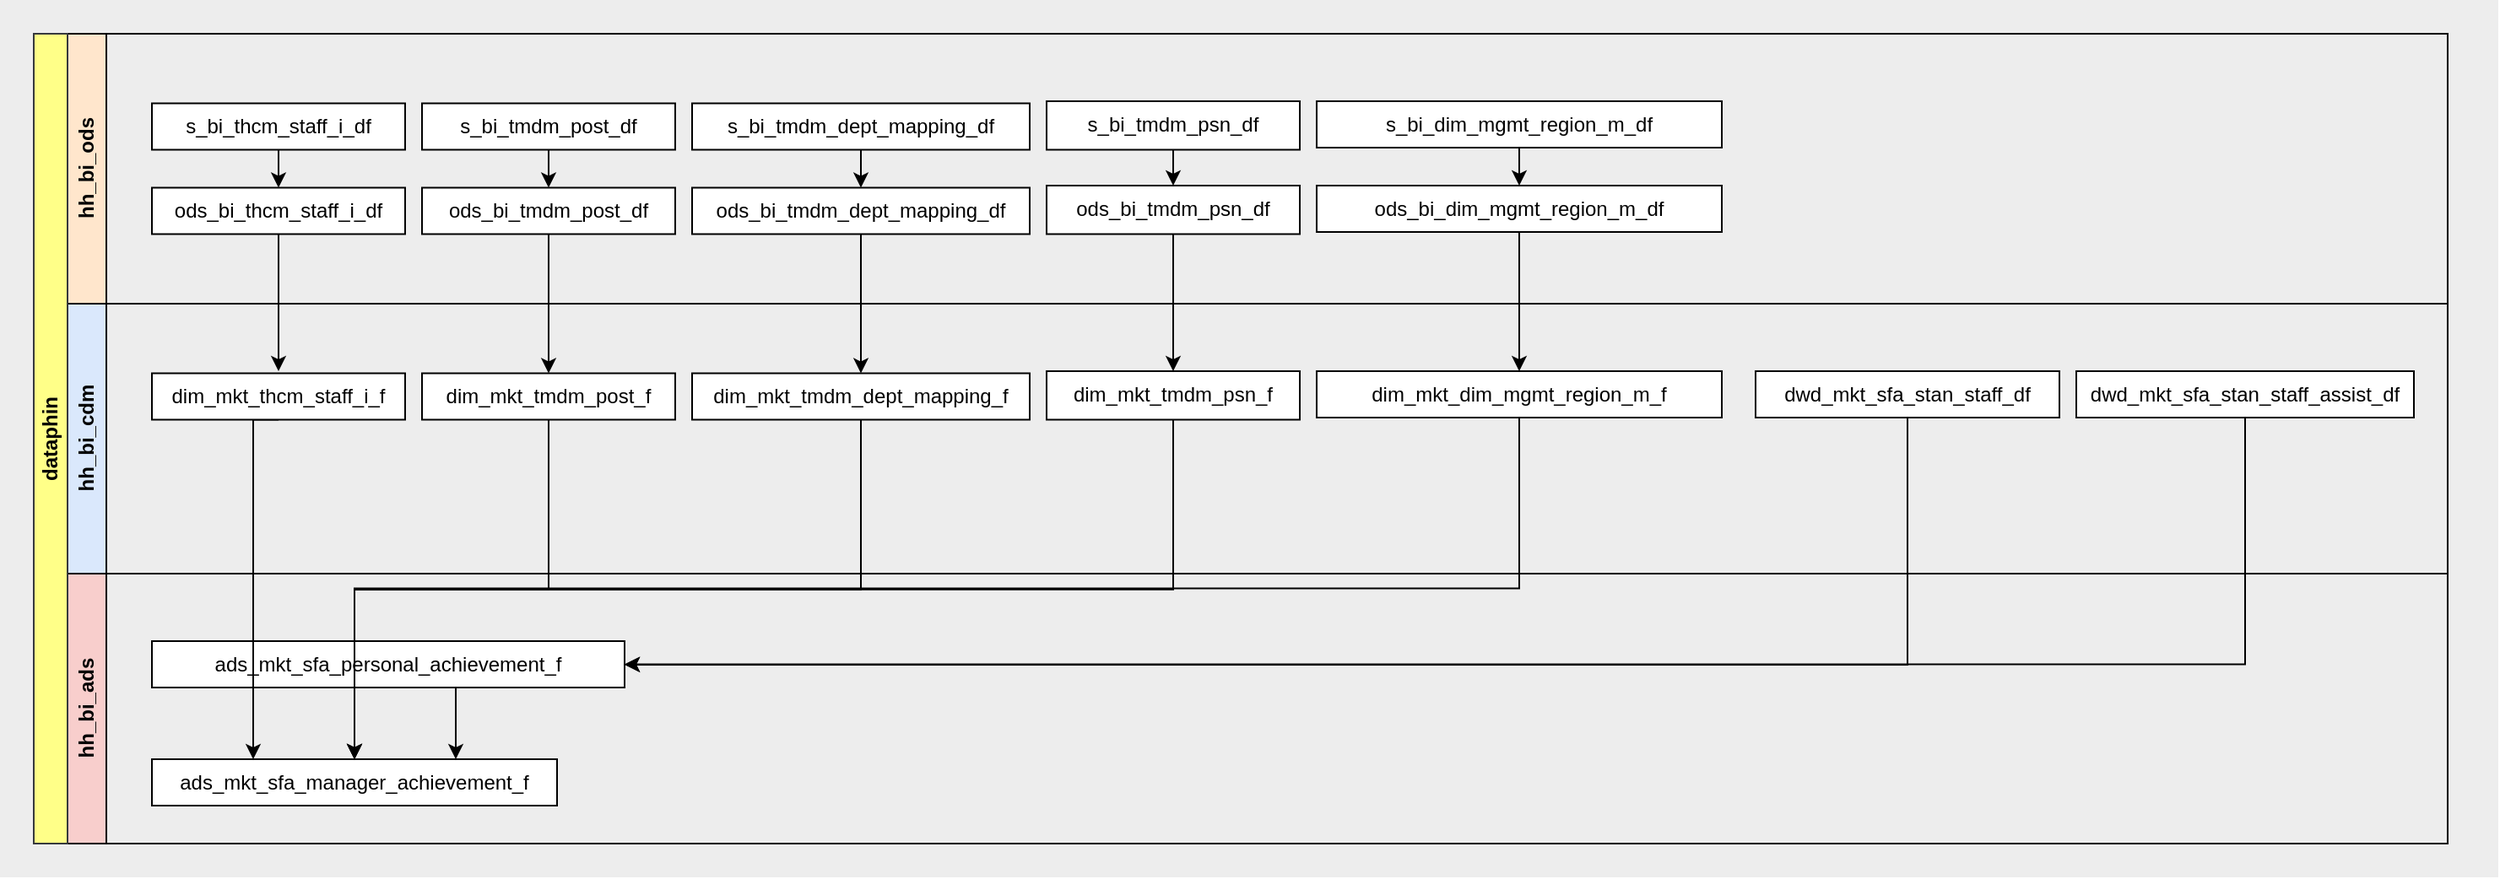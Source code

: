 <mxfile version="21.6.2" type="github">
  <diagram name="第 1 页" id="p2k5X2d5aFqdaaYhPEqi">
    <mxGraphModel dx="1134" dy="566" grid="1" gridSize="10" guides="1" tooltips="1" connect="1" arrows="1" fold="1" page="1" pageScale="1" pageWidth="827" pageHeight="1169" math="0" shadow="0">
      <root>
        <mxCell id="0" />
        <mxCell id="1" parent="0" />
        <mxCell id="SWsXJmOZ7wIr2kyGPUlN-67" value="" style="rounded=0;whiteSpace=wrap;html=1;strokeColor=none;fillColor=#EDEDED;" vertex="1" parent="1">
          <mxGeometry x="50" y="60" width="1480" height="520" as="geometry" />
        </mxCell>
        <mxCell id="SWsXJmOZ7wIr2kyGPUlN-3" value="hh_bi_ods" style="swimlane;horizontal=0;whiteSpace=wrap;html=1;fillColor=#ffe6cc;strokeColor=#000000;swimlaneLine=1;swimlaneHead=1;expand=1;collapsible=0;" vertex="1" parent="1">
          <mxGeometry x="90" y="80" width="1410" height="160" as="geometry" />
        </mxCell>
        <mxCell id="SWsXJmOZ7wIr2kyGPUlN-37" style="edgeStyle=orthogonalEdgeStyle;rounded=0;orthogonalLoop=1;jettySize=auto;html=1;exitX=0.5;exitY=1;exitDx=0;exitDy=0;" edge="1" parent="SWsXJmOZ7wIr2kyGPUlN-3" source="SWsXJmOZ7wIr2kyGPUlN-4">
          <mxGeometry relative="1" as="geometry">
            <mxPoint x="125" y="200" as="targetPoint" />
          </mxGeometry>
        </mxCell>
        <mxCell id="SWsXJmOZ7wIr2kyGPUlN-4" value="ods_bi_thcm_staff_i_df" style="rounded=0;whiteSpace=wrap;html=1;align=center;" vertex="1" parent="SWsXJmOZ7wIr2kyGPUlN-3">
          <mxGeometry x="50" y="91.25" width="150" height="27.5" as="geometry" />
        </mxCell>
        <mxCell id="SWsXJmOZ7wIr2kyGPUlN-5" value="ods_bi_tmdm_post_df" style="rounded=0;whiteSpace=wrap;html=1;align=center;" vertex="1" parent="SWsXJmOZ7wIr2kyGPUlN-3">
          <mxGeometry x="210" y="91.25" width="150" height="27.5" as="geometry" />
        </mxCell>
        <mxCell id="SWsXJmOZ7wIr2kyGPUlN-7" value="ods_bi_tmdm_dept_mapping_df" style="rounded=0;whiteSpace=wrap;html=1;align=center;" vertex="1" parent="SWsXJmOZ7wIr2kyGPUlN-3">
          <mxGeometry x="370" y="91.25" width="200" height="27.5" as="geometry" />
        </mxCell>
        <mxCell id="SWsXJmOZ7wIr2kyGPUlN-9" value="ods_bi_dim_mgmt_region_m_df" style="rounded=0;whiteSpace=wrap;html=1;align=center;" vertex="1" parent="SWsXJmOZ7wIr2kyGPUlN-3">
          <mxGeometry x="740" y="90" width="240" height="27.5" as="geometry" />
        </mxCell>
        <mxCell id="SWsXJmOZ7wIr2kyGPUlN-6" value="ods_bi_tmdm_psn_df" style="rounded=0;whiteSpace=wrap;html=1;align=center;" vertex="1" parent="SWsXJmOZ7wIr2kyGPUlN-3">
          <mxGeometry x="580" y="90" width="150" height="28.75" as="geometry" />
        </mxCell>
        <mxCell id="SWsXJmOZ7wIr2kyGPUlN-15" style="edgeStyle=orthogonalEdgeStyle;rounded=0;orthogonalLoop=1;jettySize=auto;html=1;exitX=0.5;exitY=1;exitDx=0;exitDy=0;entryX=0.5;entryY=0;entryDx=0;entryDy=0;" edge="1" parent="SWsXJmOZ7wIr2kyGPUlN-3" source="SWsXJmOZ7wIr2kyGPUlN-10" target="SWsXJmOZ7wIr2kyGPUlN-4">
          <mxGeometry relative="1" as="geometry" />
        </mxCell>
        <mxCell id="SWsXJmOZ7wIr2kyGPUlN-10" value="s_bi_thcm_staff_i_df" style="rounded=0;whiteSpace=wrap;html=1;align=center;" vertex="1" parent="SWsXJmOZ7wIr2kyGPUlN-3">
          <mxGeometry x="50" y="41.25" width="150" height="27.5" as="geometry" />
        </mxCell>
        <mxCell id="SWsXJmOZ7wIr2kyGPUlN-16" style="edgeStyle=orthogonalEdgeStyle;rounded=0;orthogonalLoop=1;jettySize=auto;html=1;exitX=0.5;exitY=1;exitDx=0;exitDy=0;entryX=0.5;entryY=0;entryDx=0;entryDy=0;" edge="1" parent="SWsXJmOZ7wIr2kyGPUlN-3" source="SWsXJmOZ7wIr2kyGPUlN-11" target="SWsXJmOZ7wIr2kyGPUlN-5">
          <mxGeometry relative="1" as="geometry" />
        </mxCell>
        <mxCell id="SWsXJmOZ7wIr2kyGPUlN-11" value="s_bi_tmdm_post_df" style="rounded=0;whiteSpace=wrap;html=1;align=center;" vertex="1" parent="SWsXJmOZ7wIr2kyGPUlN-3">
          <mxGeometry x="210" y="41.25" width="150" height="27.5" as="geometry" />
        </mxCell>
        <mxCell id="SWsXJmOZ7wIr2kyGPUlN-17" style="edgeStyle=orthogonalEdgeStyle;rounded=0;orthogonalLoop=1;jettySize=auto;html=1;exitX=0.5;exitY=1;exitDx=0;exitDy=0;entryX=0.5;entryY=0;entryDx=0;entryDy=0;" edge="1" parent="SWsXJmOZ7wIr2kyGPUlN-3" source="SWsXJmOZ7wIr2kyGPUlN-12" target="SWsXJmOZ7wIr2kyGPUlN-7">
          <mxGeometry relative="1" as="geometry" />
        </mxCell>
        <mxCell id="SWsXJmOZ7wIr2kyGPUlN-12" value="s_bi_tmdm_dept_mapping_df" style="rounded=0;whiteSpace=wrap;html=1;align=center;" vertex="1" parent="SWsXJmOZ7wIr2kyGPUlN-3">
          <mxGeometry x="370" y="41.25" width="200" height="27.5" as="geometry" />
        </mxCell>
        <mxCell id="SWsXJmOZ7wIr2kyGPUlN-20" style="edgeStyle=orthogonalEdgeStyle;rounded=0;orthogonalLoop=1;jettySize=auto;html=1;exitX=0.5;exitY=1;exitDx=0;exitDy=0;entryX=0.5;entryY=0;entryDx=0;entryDy=0;" edge="1" parent="SWsXJmOZ7wIr2kyGPUlN-3" source="SWsXJmOZ7wIr2kyGPUlN-13" target="SWsXJmOZ7wIr2kyGPUlN-9">
          <mxGeometry relative="1" as="geometry" />
        </mxCell>
        <mxCell id="SWsXJmOZ7wIr2kyGPUlN-13" value="s_bi_dim_mgmt_region_m_df" style="rounded=0;whiteSpace=wrap;html=1;align=center;" vertex="1" parent="SWsXJmOZ7wIr2kyGPUlN-3">
          <mxGeometry x="740" y="40" width="240" height="27.5" as="geometry" />
        </mxCell>
        <mxCell id="SWsXJmOZ7wIr2kyGPUlN-18" style="edgeStyle=orthogonalEdgeStyle;rounded=0;orthogonalLoop=1;jettySize=auto;html=1;exitX=0.5;exitY=1;exitDx=0;exitDy=0;entryX=0.5;entryY=0;entryDx=0;entryDy=0;" edge="1" parent="SWsXJmOZ7wIr2kyGPUlN-3" source="SWsXJmOZ7wIr2kyGPUlN-14" target="SWsXJmOZ7wIr2kyGPUlN-6">
          <mxGeometry relative="1" as="geometry" />
        </mxCell>
        <mxCell id="SWsXJmOZ7wIr2kyGPUlN-14" value="s_bi_tmdm_psn_df" style="rounded=0;whiteSpace=wrap;html=1;align=center;" vertex="1" parent="SWsXJmOZ7wIr2kyGPUlN-3">
          <mxGeometry x="580" y="40" width="150" height="28.75" as="geometry" />
        </mxCell>
        <mxCell id="SWsXJmOZ7wIr2kyGPUlN-38" style="edgeStyle=orthogonalEdgeStyle;rounded=0;orthogonalLoop=1;jettySize=auto;html=1;exitX=0.5;exitY=1;exitDx=0;exitDy=0;entryX=0.5;entryY=0;entryDx=0;entryDy=0;" edge="1" parent="1" source="SWsXJmOZ7wIr2kyGPUlN-5" target="SWsXJmOZ7wIr2kyGPUlN-30">
          <mxGeometry relative="1" as="geometry" />
        </mxCell>
        <mxCell id="SWsXJmOZ7wIr2kyGPUlN-39" style="edgeStyle=orthogonalEdgeStyle;rounded=0;orthogonalLoop=1;jettySize=auto;html=1;exitX=0.5;exitY=1;exitDx=0;exitDy=0;entryX=0.5;entryY=0;entryDx=0;entryDy=0;" edge="1" parent="1" source="SWsXJmOZ7wIr2kyGPUlN-7" target="SWsXJmOZ7wIr2kyGPUlN-32">
          <mxGeometry relative="1" as="geometry" />
        </mxCell>
        <mxCell id="SWsXJmOZ7wIr2kyGPUlN-40" style="edgeStyle=orthogonalEdgeStyle;rounded=0;orthogonalLoop=1;jettySize=auto;html=1;exitX=0.5;exitY=1;exitDx=0;exitDy=0;entryX=0.5;entryY=0;entryDx=0;entryDy=0;" edge="1" parent="1" source="SWsXJmOZ7wIr2kyGPUlN-6" target="SWsXJmOZ7wIr2kyGPUlN-36">
          <mxGeometry relative="1" as="geometry" />
        </mxCell>
        <mxCell id="SWsXJmOZ7wIr2kyGPUlN-41" style="edgeStyle=orthogonalEdgeStyle;rounded=0;orthogonalLoop=1;jettySize=auto;html=1;exitX=0.5;exitY=1;exitDx=0;exitDy=0;entryX=0.5;entryY=0;entryDx=0;entryDy=0;" edge="1" parent="1" source="SWsXJmOZ7wIr2kyGPUlN-9" target="SWsXJmOZ7wIr2kyGPUlN-34">
          <mxGeometry relative="1" as="geometry" />
        </mxCell>
        <mxCell id="SWsXJmOZ7wIr2kyGPUlN-44" value="hh_bi_ads" style="swimlane;horizontal=0;whiteSpace=wrap;html=1;fillColor=#f8cecc;strokeColor=#000000;collapsible=0;" vertex="1" parent="1">
          <mxGeometry x="90" y="400" width="1410" height="160" as="geometry" />
        </mxCell>
        <mxCell id="SWsXJmOZ7wIr2kyGPUlN-45" value="ads_mkt_sfa_manager_achievement_f" style="rounded=0;whiteSpace=wrap;html=1;align=center;" vertex="1" parent="SWsXJmOZ7wIr2kyGPUlN-44">
          <mxGeometry x="50" y="110" width="240" height="27.5" as="geometry" />
        </mxCell>
        <mxCell id="SWsXJmOZ7wIr2kyGPUlN-60" style="edgeStyle=orthogonalEdgeStyle;rounded=0;orthogonalLoop=1;jettySize=auto;html=1;exitX=0.5;exitY=1;exitDx=0;exitDy=0;entryX=0.75;entryY=0;entryDx=0;entryDy=0;" edge="1" parent="SWsXJmOZ7wIr2kyGPUlN-44" source="SWsXJmOZ7wIr2kyGPUlN-46" target="SWsXJmOZ7wIr2kyGPUlN-45">
          <mxGeometry relative="1" as="geometry">
            <Array as="points">
              <mxPoint x="230" y="68" />
            </Array>
          </mxGeometry>
        </mxCell>
        <mxCell id="SWsXJmOZ7wIr2kyGPUlN-46" value="ads_mkt_sfa_personal_achievement_f" style="rounded=0;whiteSpace=wrap;html=1;align=center;" vertex="1" parent="SWsXJmOZ7wIr2kyGPUlN-44">
          <mxGeometry x="50" y="40" width="280" height="27.5" as="geometry" />
        </mxCell>
        <mxCell id="SWsXJmOZ7wIr2kyGPUlN-58" style="edgeStyle=orthogonalEdgeStyle;rounded=0;orthogonalLoop=1;jettySize=auto;html=1;exitX=0.5;exitY=1;exitDx=0;exitDy=0;" edge="1" parent="1" source="SWsXJmOZ7wIr2kyGPUlN-43" target="SWsXJmOZ7wIr2kyGPUlN-46">
          <mxGeometry relative="1" as="geometry">
            <Array as="points">
              <mxPoint x="1180" y="454" />
            </Array>
          </mxGeometry>
        </mxCell>
        <mxCell id="SWsXJmOZ7wIr2kyGPUlN-43" value="dwd_mkt_sfa_stan_staff_df" style="rounded=0;whiteSpace=wrap;html=1;align=center;" vertex="1" parent="1">
          <mxGeometry x="1090" y="280" width="180" height="27.5" as="geometry" />
        </mxCell>
        <mxCell id="SWsXJmOZ7wIr2kyGPUlN-61" style="edgeStyle=orthogonalEdgeStyle;rounded=0;orthogonalLoop=1;jettySize=auto;html=1;exitX=0.5;exitY=1;exitDx=0;exitDy=0;entryX=1;entryY=0.5;entryDx=0;entryDy=0;" edge="1" parent="1" source="SWsXJmOZ7wIr2kyGPUlN-42" target="SWsXJmOZ7wIr2kyGPUlN-46">
          <mxGeometry relative="1" as="geometry" />
        </mxCell>
        <mxCell id="SWsXJmOZ7wIr2kyGPUlN-42" value="dwd_mkt_sfa_stan_staff_assist_df" style="rounded=0;whiteSpace=wrap;html=1;align=center;" vertex="1" parent="1">
          <mxGeometry x="1280" y="280" width="200" height="27.5" as="geometry" />
        </mxCell>
        <mxCell id="SWsXJmOZ7wIr2kyGPUlN-52" style="edgeStyle=orthogonalEdgeStyle;rounded=0;orthogonalLoop=1;jettySize=auto;html=1;exitX=0.5;exitY=1;exitDx=0;exitDy=0;entryX=0.25;entryY=0;entryDx=0;entryDy=0;" edge="1" parent="1" source="SWsXJmOZ7wIr2kyGPUlN-28" target="SWsXJmOZ7wIr2kyGPUlN-45">
          <mxGeometry relative="1" as="geometry">
            <Array as="points">
              <mxPoint x="200" y="309" />
            </Array>
          </mxGeometry>
        </mxCell>
        <mxCell id="SWsXJmOZ7wIr2kyGPUlN-53" style="edgeStyle=orthogonalEdgeStyle;rounded=0;orthogonalLoop=1;jettySize=auto;html=1;exitX=0.5;exitY=1;exitDx=0;exitDy=0;entryX=0.5;entryY=0;entryDx=0;entryDy=0;" edge="1" parent="1" source="SWsXJmOZ7wIr2kyGPUlN-30" target="SWsXJmOZ7wIr2kyGPUlN-45">
          <mxGeometry relative="1" as="geometry" />
        </mxCell>
        <mxCell id="SWsXJmOZ7wIr2kyGPUlN-54" style="edgeStyle=orthogonalEdgeStyle;rounded=0;orthogonalLoop=1;jettySize=auto;html=1;exitX=0.5;exitY=1;exitDx=0;exitDy=0;entryX=0.5;entryY=0;entryDx=0;entryDy=0;" edge="1" parent="1" source="SWsXJmOZ7wIr2kyGPUlN-32" target="SWsXJmOZ7wIr2kyGPUlN-45">
          <mxGeometry relative="1" as="geometry" />
        </mxCell>
        <mxCell id="SWsXJmOZ7wIr2kyGPUlN-56" style="edgeStyle=orthogonalEdgeStyle;rounded=0;orthogonalLoop=1;jettySize=auto;html=1;exitX=0.5;exitY=1;exitDx=0;exitDy=0;entryX=0.5;entryY=0;entryDx=0;entryDy=0;" edge="1" parent="1" source="SWsXJmOZ7wIr2kyGPUlN-36" target="SWsXJmOZ7wIr2kyGPUlN-45">
          <mxGeometry relative="1" as="geometry" />
        </mxCell>
        <mxCell id="SWsXJmOZ7wIr2kyGPUlN-57" style="edgeStyle=orthogonalEdgeStyle;rounded=0;orthogonalLoop=1;jettySize=auto;html=1;exitX=0.5;exitY=1;exitDx=0;exitDy=0;entryX=0.5;entryY=0;entryDx=0;entryDy=0;horizontal=1;verticalAlign=middle;fontStyle=0" edge="1" parent="1" source="SWsXJmOZ7wIr2kyGPUlN-34" target="SWsXJmOZ7wIr2kyGPUlN-45">
          <mxGeometry relative="1" as="geometry" />
        </mxCell>
        <mxCell id="SWsXJmOZ7wIr2kyGPUlN-21" value="hh_bi_cdm" style="swimlane;horizontal=0;whiteSpace=wrap;html=1;fillColor=#dae8fc;strokeColor=#000000;collapsible=0;" vertex="1" parent="1">
          <mxGeometry x="90" y="240" width="1410" height="160" as="geometry" />
        </mxCell>
        <mxCell id="SWsXJmOZ7wIr2kyGPUlN-28" value="dim_mkt_thcm_staff_i_f" style="rounded=0;whiteSpace=wrap;html=1;align=center;" vertex="1" parent="SWsXJmOZ7wIr2kyGPUlN-21">
          <mxGeometry x="50" y="41.25" width="150" height="27.5" as="geometry" />
        </mxCell>
        <mxCell id="SWsXJmOZ7wIr2kyGPUlN-30" value="dim_mkt_tmdm_post_f" style="rounded=0;whiteSpace=wrap;html=1;align=center;" vertex="1" parent="SWsXJmOZ7wIr2kyGPUlN-21">
          <mxGeometry x="210" y="41.25" width="150" height="27.5" as="geometry" />
        </mxCell>
        <mxCell id="SWsXJmOZ7wIr2kyGPUlN-32" value="dim_mkt_tmdm_dept_mapping_f" style="rounded=0;whiteSpace=wrap;html=1;align=center;" vertex="1" parent="SWsXJmOZ7wIr2kyGPUlN-21">
          <mxGeometry x="370" y="41.25" width="200" height="27.5" as="geometry" />
        </mxCell>
        <mxCell id="SWsXJmOZ7wIr2kyGPUlN-34" value="dim_mkt_dim_mgmt_region_m_f" style="rounded=0;whiteSpace=wrap;html=1;align=center;" vertex="1" parent="SWsXJmOZ7wIr2kyGPUlN-21">
          <mxGeometry x="740" y="40" width="240" height="27.5" as="geometry" />
        </mxCell>
        <mxCell id="SWsXJmOZ7wIr2kyGPUlN-36" value="dim_mkt_tmdm_psn_f" style="rounded=0;whiteSpace=wrap;html=1;align=center;" vertex="1" parent="SWsXJmOZ7wIr2kyGPUlN-21">
          <mxGeometry x="580" y="40" width="150" height="28.75" as="geometry" />
        </mxCell>
        <mxCell id="SWsXJmOZ7wIr2kyGPUlN-64" value="dataphin" style="rounded=0;whiteSpace=wrap;html=1;horizontal=0;fontStyle=1;fillColor=#ffff88;strokeColor=#36393d;" vertex="1" parent="1">
          <mxGeometry x="70" y="80" width="20" height="480" as="geometry" />
        </mxCell>
      </root>
    </mxGraphModel>
  </diagram>
</mxfile>
